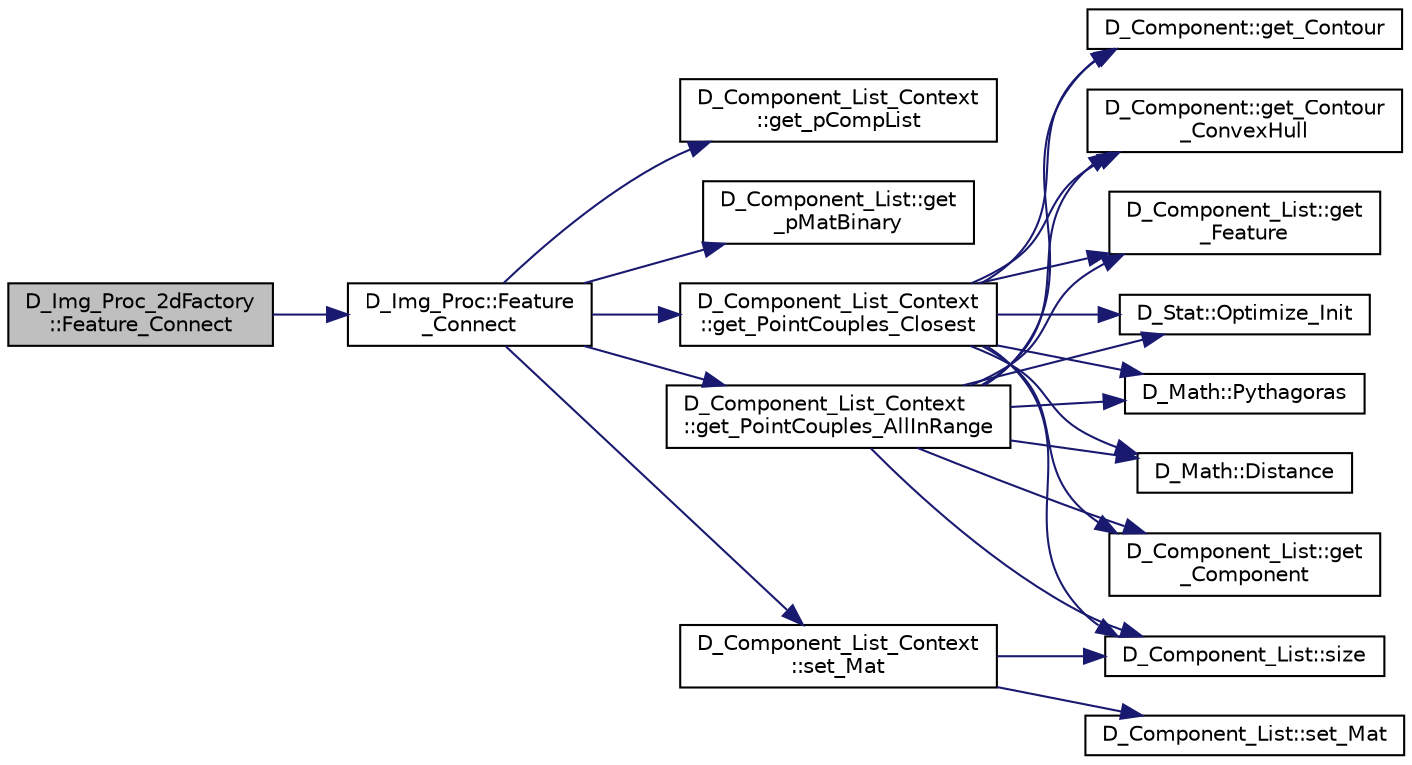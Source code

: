 digraph "D_Img_Proc_2dFactory::Feature_Connect"
{
 // LATEX_PDF_SIZE
  edge [fontname="Helvetica",fontsize="10",labelfontname="Helvetica",labelfontsize="10"];
  node [fontname="Helvetica",fontsize="10",shape=record];
  rankdir="LR";
  Node1 [label="D_Img_Proc_2dFactory\l::Feature_Connect",height=0.2,width=0.4,color="black", fillcolor="grey75", style="filled", fontcolor="black",tooltip=" "];
  Node1 -> Node2 [color="midnightblue",fontsize="10",style="solid",fontname="Helvetica"];
  Node2 [label="D_Img_Proc::Feature\l_Connect",height=0.2,width=0.4,color="black", fillcolor="white", style="filled",URL="$class_d___img___proc.html#a2fb3235491fe49b807b6ec3b3b296e58",tooltip=" "];
  Node2 -> Node3 [color="midnightblue",fontsize="10",style="solid",fontname="Helvetica"];
  Node3 [label="D_Component_List_Context\l::get_pCompList",height=0.2,width=0.4,color="black", fillcolor="white", style="filled",URL="$class_d___component___list___context.html#ae5363383c10e7cbb767d9bc0ef26f019",tooltip=" "];
  Node2 -> Node4 [color="midnightblue",fontsize="10",style="solid",fontname="Helvetica"];
  Node4 [label="D_Component_List::get\l_pMatBinary",height=0.2,width=0.4,color="black", fillcolor="white", style="filled",URL="$class_d___component___list.html#a92e89eac20d1e705f3b848110d8ebea3",tooltip=" "];
  Node2 -> Node5 [color="midnightblue",fontsize="10",style="solid",fontname="Helvetica"];
  Node5 [label="D_Component_List_Context\l::get_PointCouples_AllInRange",height=0.2,width=0.4,color="black", fillcolor="white", style="filled",URL="$class_d___component___list___context.html#aa2693a797d2a71aa8501356f415167f3",tooltip=" "];
  Node5 -> Node6 [color="midnightblue",fontsize="10",style="solid",fontname="Helvetica"];
  Node6 [label="D_Math::Distance",height=0.2,width=0.4,color="black", fillcolor="white", style="filled",URL="$class_d___math.html#ad0ba92bd6d2062cf8297b14054a6da6a",tooltip=" "];
  Node5 -> Node7 [color="midnightblue",fontsize="10",style="solid",fontname="Helvetica"];
  Node7 [label="D_Component_List::get\l_Component",height=0.2,width=0.4,color="black", fillcolor="white", style="filled",URL="$class_d___component___list.html#a3b4a2ca95e800d37848edb76c18dc9cc",tooltip=" "];
  Node5 -> Node8 [color="midnightblue",fontsize="10",style="solid",fontname="Helvetica"];
  Node8 [label="D_Component::get_Contour",height=0.2,width=0.4,color="black", fillcolor="white", style="filled",URL="$class_d___component.html#af4d590e6a8f8cffb349b2726ab69125a",tooltip=" "];
  Node5 -> Node9 [color="midnightblue",fontsize="10",style="solid",fontname="Helvetica"];
  Node9 [label="D_Component::get_Contour\l_ConvexHull",height=0.2,width=0.4,color="black", fillcolor="white", style="filled",URL="$class_d___component.html#af0ecbc4d02f46e7be83664896eeb4f87",tooltip=" "];
  Node5 -> Node10 [color="midnightblue",fontsize="10",style="solid",fontname="Helvetica"];
  Node10 [label="D_Component_List::get\l_Feature",height=0.2,width=0.4,color="black", fillcolor="white", style="filled",URL="$class_d___component___list.html#ac2d0aaf98eaa50836b2b4f9e3b7097f2",tooltip=" "];
  Node5 -> Node11 [color="midnightblue",fontsize="10",style="solid",fontname="Helvetica"];
  Node11 [label="D_Stat::Optimize_Init",height=0.2,width=0.4,color="black", fillcolor="white", style="filled",URL="$class_d___stat.html#aab9e0ac401ae70feb35acfaf42144e4e",tooltip=" "];
  Node5 -> Node12 [color="midnightblue",fontsize="10",style="solid",fontname="Helvetica"];
  Node12 [label="D_Math::Pythagoras",height=0.2,width=0.4,color="black", fillcolor="white", style="filled",URL="$class_d___math.html#ab371dcece8b3a078f250e0f9d2ff5cf5",tooltip=" "];
  Node5 -> Node13 [color="midnightblue",fontsize="10",style="solid",fontname="Helvetica"];
  Node13 [label="D_Component_List::size",height=0.2,width=0.4,color="black", fillcolor="white", style="filled",URL="$class_d___component___list.html#a39d1b2ce304399503e229f83e3f4e6f4",tooltip=" "];
  Node2 -> Node14 [color="midnightblue",fontsize="10",style="solid",fontname="Helvetica"];
  Node14 [label="D_Component_List_Context\l::get_PointCouples_Closest",height=0.2,width=0.4,color="black", fillcolor="white", style="filled",URL="$class_d___component___list___context.html#a80b1d0a6ca9b54f30ef65db5d8b75e2d",tooltip=" "];
  Node14 -> Node6 [color="midnightblue",fontsize="10",style="solid",fontname="Helvetica"];
  Node14 -> Node7 [color="midnightblue",fontsize="10",style="solid",fontname="Helvetica"];
  Node14 -> Node8 [color="midnightblue",fontsize="10",style="solid",fontname="Helvetica"];
  Node14 -> Node9 [color="midnightblue",fontsize="10",style="solid",fontname="Helvetica"];
  Node14 -> Node10 [color="midnightblue",fontsize="10",style="solid",fontname="Helvetica"];
  Node14 -> Node11 [color="midnightblue",fontsize="10",style="solid",fontname="Helvetica"];
  Node14 -> Node12 [color="midnightblue",fontsize="10",style="solid",fontname="Helvetica"];
  Node14 -> Node13 [color="midnightblue",fontsize="10",style="solid",fontname="Helvetica"];
  Node2 -> Node15 [color="midnightblue",fontsize="10",style="solid",fontname="Helvetica"];
  Node15 [label="D_Component_List_Context\l::set_Mat",height=0.2,width=0.4,color="black", fillcolor="white", style="filled",URL="$class_d___component___list___context.html#a4d54b3e813aa6cc5686cca65b7fed6ca",tooltip=" "];
  Node15 -> Node16 [color="midnightblue",fontsize="10",style="solid",fontname="Helvetica"];
  Node16 [label="D_Component_List::set_Mat",height=0.2,width=0.4,color="black", fillcolor="white", style="filled",URL="$class_d___component___list.html#ae6c31cc0df881423def2950e72306c29",tooltip=" "];
  Node15 -> Node13 [color="midnightblue",fontsize="10",style="solid",fontname="Helvetica"];
}
